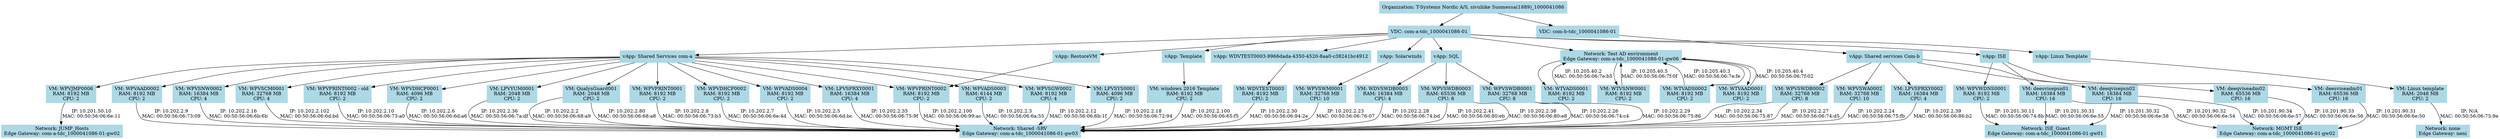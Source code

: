 digraph vCloudTopology {
  rankdir=TB;
  node [shape=rectangle, style=filled, color=lightblue];
  "T-Systems Nordic A/S, sivuliike Suomessa(1889)_1000041086" [label="Organization: T-Systems Nordic A/S, sivuliike Suomessa(1889)_1000041086"];
  "com-a-tdc_1000041086-01" [label="VDC: com-a-tdc_1000041086-01"];
  "T-Systems Nordic A/S, sivuliike Suomessa(1889)_1000041086" -> "com-a-tdc_1000041086-01";
  "Test AD environment" [label="vApp: Test AD environment"];
  "com-a-tdc_1000041086-01" -> "Test AD environment";
  "WTVADS0002" [label="VM: WTVADS0002\nRAM: 8192 MB\nCPU: 2"];
  "Test AD environment" -> "WTVADS0002";
  "Test AD environment" [label="Network: Test AD environment\nEdge Gateway: com-a-tdc_1000041086-01-gw06"];
  "WTVADS0002" -> "Test AD environment" [label="IP: 10.205.40.3\nMAC: 00:50:56:06:7e:fe"];
  "WTVADS0001" [label="VM: WTVADS0001\nRAM: 8192 MB\nCPU: 2"];
  "Test AD environment" -> "WTVADS0001";
  "WTVADS0001" -> "Test AD environment" [label="IP: 10.205.40.2\nMAC: 00:50:56:06:7e:b5"];
  "WTVSNW0001" [label="VM: WTVSNW0001\nRAM: 8192 MB\nCPU: 2"];
  "Test AD environment" -> "WTVSNW0001";
  "WTVSNW0001" -> "Test AD environment" [label="IP: 10.205.40.5\nMAC: 00:50:56:06:7f:0f"];
  "WTVAAD0001" [label="VM: WTVAAD0001\nRAM: 8192 MB\nCPU: 2"];
  "Test AD environment" -> "WTVAAD0001";
  "WTVAAD0001" -> "Test AD environment" [label="IP: 10.205.40.4\nMAC: 00:50:56:06:7f:02"];
  "ISE" [label="vApp: ISE"];
  "com-a-tdc_1000041086-01" -> "ISE";
  "deesviseadm01" [label="VM: deesviseadm01\nRAM: 65536 MB\nCPU: 16"];
  "ISE" -> "deesviseadm01";
  "MGMT ISE" [label="Network: MGMT ISE\nEdge Gateway: com-a-tdc_1000041086-01-gw02"];
  "deesviseadm01" -> "MGMT ISE" [label="IP: 10.201.90.31\nMAC: 00:50:56:06:6e:50"];
  "deesvisepsn01" [label="VM: deesvisepsn01\nRAM: 16384 MB\nCPU: 16"];
  "ISE" -> "deesvisepsn01";
  "deesvisepsn01" -> "MGMT ISE" [label="IP: 10.201.90.32\nMAC: 00:50:56:06:6e:54"];
  "ISE_Guest" [label="Network: ISE_Guest\nEdge Gateway: com-a-tdc_1000041086-01-gw01"];
  "deesvisepsn01" -> "ISE_Guest" [label="IP: 10.201.30.31\nMAC: 00:50:56:06:6e:55"];
  "WPVWDNS0001" [label="VM: WPVWDNS0001\nRAM: 8192 MB\nCPU: 2"];
  "ISE" -> "WPVWDNS0001";
  "WPVWDNS0001" -> "ISE_Guest" [label="IP: 10.201.30.11\nMAC: 00:50:56:06:74:8b"];
  "SQL" [label="vApp: SQL"];
  "com-a-tdc_1000041086-01" -> "SQL";
  "WPVSWDB0001" [label="VM: WPVSWDB0001\nRAM: 32768 MB\nCPU: 8"];
  "SQL" -> "WPVSWDB0001";
  "Shared -SRV" [label="Network: Shared -SRV\nEdge Gateway: com-a-tdc_1000041086-01-gw03"];
  "WPVSWDB0001" -> "Shared -SRV" [label="IP: 10.202.2.29\nMAC: 00:50:56:06:75:86"];
  "WPVSWDB0001" -> "Shared -SRV" [label="IP: 10.202.2.26\nMAC: 00:50:56:06:74:c4"];
  "WDVSWDB0003" [label="VM: WDVSWDB0003\nRAM: 16384 MB\nCPU: 4"];
  "SQL" -> "WDVSWDB0003";
  "WDVSWDB0003" -> "Shared -SRV" [label="IP: 10.202.2.28\nMAC: 00:50:56:06:74:bd"];
  "WPVSWDB0003" [label="VM: WPVSWDB0003\nRAM: 65536 MB\nCPU: 8"];
  "SQL" -> "WPVSWDB0003";
  "WPVSWDB0003" -> "Shared -SRV" [label="IP: 10.202.2.41\nMAC: 00:50:56:06:80:eb"];
  "WPVSWDB0003" -> "Shared -SRV" [label="IP: 10.202.2.38\nMAC: 00:50:56:06:80:e8"];
  "RestoreVM" [label="vApp: RestoreVM"];
  "com-a-tdc_1000041086-01" -> "RestoreVM";
  "WPVPRINT0002" [label="VM: WPVPRINT0002\nRAM: 8192 MB\nCPU: 2"];
  "RestoreVM" -> "WPVPRINT0002";
  "Shared Services com-a" [label="vApp: Shared Services com-a"];
  "com-a-tdc_1000041086-01" -> "Shared Services com-a";
  "WPVPRINT0002" [label="VM: WPVPRINT0002\nRAM: 8192 MB\nCPU: 2"];
  "Shared Services com-a" -> "WPVPRINT0002";
  "WPVPRINT0002" -> "Shared -SRV" [label="IP: 10.202.2.100\nMAC: 00:50:56:06:99:ac"];
  "WPVJMP0006" [label="VM: WPVJMP0006\nRAM: 8192 MB\nCPU: 2"];
  "Shared Services com-a" -> "WPVJMP0006";
  "JUMP_Hosts" [label="Network: JUMP_Hosts\nEdge Gateway: com-a-tdc_1000041086-01-gw02"];
  "WPVJMP0006" -> "JUMP_Hosts" [label="IP: 10.201.50.10\nMAC: 00:50:56:06:6e:11"];
  "WPVDHCP0001" [label="VM: WPVDHCP0001\nRAM: 4096 MB\nCPU: 2"];
  "Shared Services com-a" -> "WPVDHCP0001";
  "WPVDHCP0001" -> "Shared -SRV" [label="IP: 10.202.2.6\nMAC: 00:50:56:06:6d:a6"];
  "LPVYUM0001" [label="VM: LPVYUM0001\nRAM: 2048 MB\nCPU: 2"];
  "Shared Services com-a" -> "LPVYUM0001";
  "LPVYUM0001" -> "Shared -SRV" [label="IP: 10.202.2.36\nMAC: 00:50:56:06:7a:df"];
  "QualysGuard001" [label="VM: QualysGuard001\nRAM: 2048 MB\nCPU: 2"];
  "Shared Services com-a" -> "QualysGuard001";
  "QualysGuard001" -> "Shared -SRV" [label="IP: 10.202.2.80\nMAC: 00:50:56:06:68:a8"];
  "QualysGuard001" -> "Shared -SRV" [label="IP: 10.202.2.2\nMAC: 00:50:56:06:68:a9"];
  "WPVPRINT0001" [label="VM: WPVPRINT0001\nRAM: 8192 MB\nCPU: 2"];
  "Shared Services com-a" -> "WPVPRINT0001";
  "WPVPRINT0001" -> "Shared -SRV" [label="IP: 10.202.2.8\nMAC: 00:50:56:06:73:b3"];
  "WPVDHCP0002" [label="VM: WPVDHCP0002\nRAM: 8192 MB\nCPU: 2"];
  "Shared Services com-a" -> "WPVDHCP0002";
  "WPVDHCP0002" -> "Shared -SRV" [label="IP: 10.202.2.7\nMAC: 00:50:56:06:6e:4d"];
  "WPVADS0004" [label="VM: WPVADS0004\nRAM: 8192 MB\nCPU: 2"];
  "Shared Services com-a" -> "WPVADS0004";
  "WPVADS0004" -> "Shared -SRV" [label="IP: 10.202.2.5\nMAC: 00:50:56:06:6d:bc"];
  "LPVSPRXY0001" [label="VM: LPVSPRXY0001\nRAM: 16384 MB\nCPU: 4"];
  "Shared Services com-a" -> "LPVSPRXY0001";
  "LPVSPRXY0001" -> "Shared -SRV" [label="IP: 10.202.2.35\nMAC: 00:50:56:06:75:9f"];
  "WPVADS0003" [label="VM: WPVADS0003\nRAM: 6144 MB\nCPU: 2"];
  "Shared Services com-a" -> "WPVADS0003";
  "WPVADS0003" -> "Shared -SRV" [label="IP: 10.202.2.3\nMAC: 00:50:56:06:6a:55"];
  "WPVSGW0002" [label="VM: WPVSGW0002\nRAM: 8192 MB\nCPU: 4"];
  "Shared Services com-a" -> "WPVSGW0002";
  "WPVSGW0002" -> "Shared -SRV" [label="IP: 10.202.2.12\nMAC: 00:50:56:06:6b:1f"];
  "LPVSYS0001" [label="VM: LPVSYS0001\nRAM: 4096 MB\nCPU: 2"];
  "Shared Services com-a" -> "LPVSYS0001";
  "LPVSYS0001" -> "Shared -SRV" [label="IP: 10.202.2.18\nMAC: 00:50:56:06:72:94"];
  "WPVAAD0002" [label="VM: WPVAAD0002\nRAM: 8192 MB\nCPU: 2"];
  "Shared Services com-a" -> "WPVAAD0002";
  "WPVAAD0002" -> "Shared -SRV" [label="IP: 10.202.2.9\nMAC: 00:50:56:06:73:09"];
  "WPVSNW0002" [label="VM: WPVSNW0002\nRAM: 16384 MB\nCPU: 4"];
  "Shared Services com-a" -> "WPVSNW0002";
  "WPVSNW0002" -> "Shared -SRV" [label="IP: 10.202.2.16\nMAC: 00:50:56:06:6b:6b"];
  "WPVSCM0001" [label="VM: WPVSCM0001\nRAM: 32768 MB\nCPU: 4"];
  "Shared Services com-a" -> "WPVSCM0001";
  "WPVSCM0001" -> "Shared -SRV" [label="IP: 10.202.2.102\nMAC: 00:50:56:06:6d:bd"];
  "WPVPRINT0002 - old" [label="VM: WPVPRINT0002 - old\nRAM: 8192 MB\nCPU: 2"];
  "Shared Services com-a" -> "WPVPRINT0002 - old";
  "WPVPRINT0002 - old" -> "Shared -SRV" [label="IP: 10.202.2.10\nMAC: 00:50:56:06:73:a0"];
  "Template" [label="vApp: Template"];
  "com-a-tdc_1000041086-01" -> "Template";
  "windows 2016 Template" [label="VM: windows 2016 Template\nRAM: 8192 MB\nCPU: 2"];
  "Template" -> "windows 2016 Template";
  "windows 2016 Template" -> "Shared -SRV" [label="IP: 10.202.2.100\nMAC: 00:50:56:06:65:f5"];
  "Linux Template" [label="vApp: Linux Template"];
  "com-a-tdc_1000041086-01" -> "Linux Template";
  "Linux template" [label="VM: Linux template\nRAM: 2048 MB\nCPU: 2"];
  "Linux Template" -> "Linux template";
  "none" [label="Network: none\nEdge Gateway: neni"];
  "Linux template" -> "none" [label="IP: N/A\nMAC: 00:50:56:06:75:9e"];
  "WDVTEST0003-9966dada-4350-4520-8aa0-c38241bc4912" [label="vApp: WDVTEST0003-9966dada-4350-4520-8aa0-c38241bc4912"];
  "com-a-tdc_1000041086-01" -> "WDVTEST0003-9966dada-4350-4520-8aa0-c38241bc4912";
  "WDVTEST0003" [label="VM: WDVTEST0003\nRAM: 8192 MB\nCPU: 2"];
  "WDVTEST0003-9966dada-4350-4520-8aa0-c38241bc4912" -> "WDVTEST0003";
  "WDVTEST0003" -> "Shared -SRV" [label="IP: 10.202.2.30\nMAC: 00:50:56:06:94:2e"];
  "Solarwinds" [label="vApp: Solarwinds"];
  "com-a-tdc_1000041086-01" -> "Solarwinds";
  "WPVSWM0001" [label="VM: WPVSWM0001\nRAM: 32768 MB\nCPU: 10"];
  "Solarwinds" -> "WPVSWM0001";
  "WPVSWM0001" -> "Shared -SRV" [label="IP: 10.202.2.23\nMAC: 00:50:56:06:76:07"];
  "com-b-tdc_1000041086-01" [label="VDC: com-b-tdc_1000041086-01"];
  "T-Systems Nordic A/S, sivuliike Suomessa(1889)_1000041086" -> "com-b-tdc_1000041086-01";
  "Shared services Com-b" [label="vApp: Shared services Com-b"];
  "com-b-tdc_1000041086-01" -> "Shared services Com-b";
  "WPVSWA0002" [label="VM: WPVSWA0002\nRAM: 32768 MB\nCPU: 10"];
  "Shared services Com-b" -> "WPVSWA0002";
  "WPVSWA0002" -> "Shared -SRV" [label="IP: 10.202.2.24\nMAC: 00:50:56:06:75:fb"];
  "deeqvisepsn02" [label="VM: deeqvisepsn02\nRAM: 16384 MB\nCPU: 16"];
  "Shared services Com-b" -> "deeqvisepsn02";
  "deeqvisepsn02" -> "ISE_Guest" [label="IP: 10.201.30.32\nMAC: 00:50:56:06:6e:58"];
  "deeqvisepsn02" -> "MGMT ISE" [label="IP: 10.201.90.34\nMAC: 00:50:56:06:6e:57"];
  "deeqviseadm02" [label="VM: deeqviseadm02\nRAM: 65536 MB\nCPU: 16"];
  "Shared services Com-b" -> "deeqviseadm02";
  "deeqviseadm02" -> "MGMT ISE" [label="IP: 10.201.90.33\nMAC: 00:50:56:06:6e:56"];
  "LPVSPRXY0002" [label="VM: LPVSPRXY0002\nRAM: 16384 MB\nCPU: 4"];
  "Shared services Com-b" -> "LPVSPRXY0002";
  "LPVSPRXY0002" -> "Shared -SRV" [label="IP: 10.202.2.39\nMAC: 00:50:56:06:86:b2"];
  "WPVSWDB0002" [label="VM: WPVSWDB0002\nRAM: 32768 MB\nCPU: 8"];
  "Shared services Com-b" -> "WPVSWDB0002";
  "WPVSWDB0002" -> "Shared -SRV" [label="IP: 10.202.2.34\nMAC: 00:50:56:06:75:87"];
  "WPVSWDB0002" -> "Shared -SRV" [label="IP: 10.202.2.27\nMAC: 00:50:56:06:74:d5"];
}